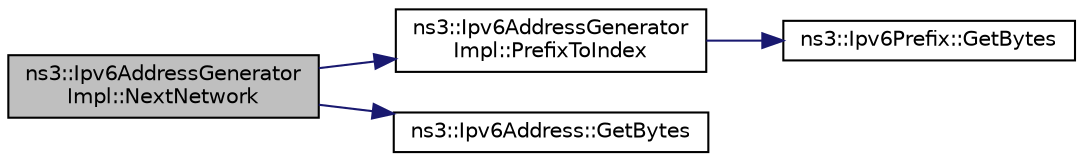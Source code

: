 digraph "ns3::Ipv6AddressGeneratorImpl::NextNetwork"
{
  edge [fontname="Helvetica",fontsize="10",labelfontname="Helvetica",labelfontsize="10"];
  node [fontname="Helvetica",fontsize="10",shape=record];
  rankdir="LR";
  Node1 [label="ns3::Ipv6AddressGenerator\lImpl::NextNetwork",height=0.2,width=0.4,color="black", fillcolor="grey75", style="filled", fontcolor="black"];
  Node1 -> Node2 [color="midnightblue",fontsize="10",style="solid"];
  Node2 [label="ns3::Ipv6AddressGenerator\lImpl::PrefixToIndex",height=0.2,width=0.4,color="black", fillcolor="white", style="filled",URL="$d0/d91/classns3_1_1Ipv6AddressGeneratorImpl.html#a0dbdd6e1547463c189a0e82251557e44",tooltip="Create an index number for the prefix. "];
  Node2 -> Node3 [color="midnightblue",fontsize="10",style="solid"];
  Node3 [label="ns3::Ipv6Prefix::GetBytes",height=0.2,width=0.4,color="black", fillcolor="white", style="filled",URL="$dd/d0a/classns3_1_1Ipv6Prefix.html#aee4e14fef845e90b52cd506d41b7695a",tooltip="Get the bytes corresponding to the prefix. "];
  Node1 -> Node4 [color="midnightblue",fontsize="10",style="solid"];
  Node4 [label="ns3::Ipv6Address::GetBytes",height=0.2,width=0.4,color="black", fillcolor="white", style="filled",URL="$d5/de6/classns3_1_1Ipv6Address.html#ab0584d5f11901b3a560be98afe358648",tooltip="Get the bytes corresponding to the address. "];
}
